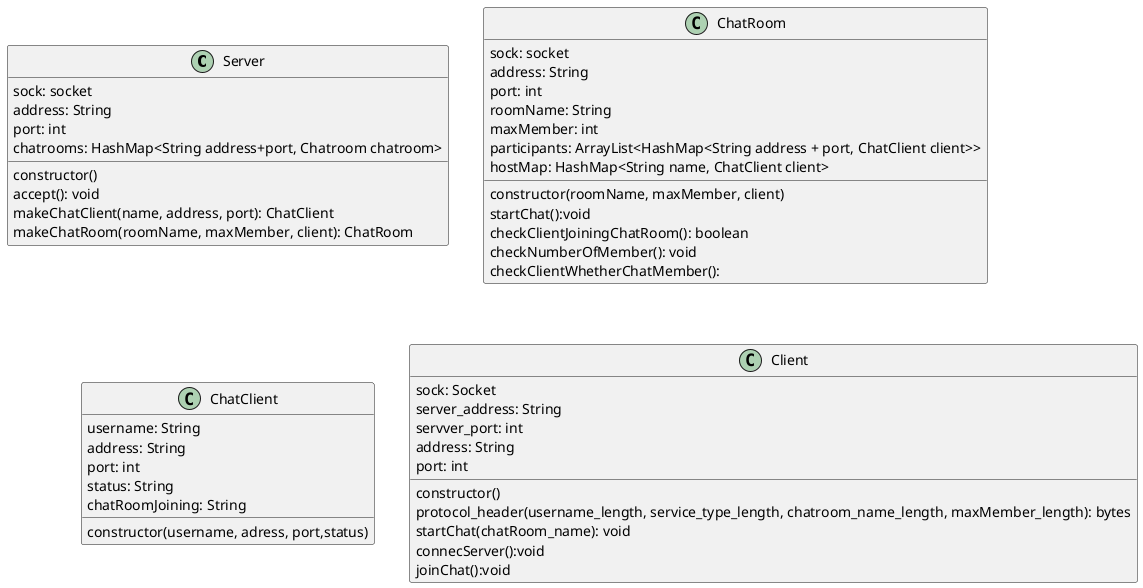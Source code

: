 @startuml all

' サーバー側のコード。クライアントのリクエストを受けて、チャットルームを作成したり、チャットルームにジョインさせたりする
class Server{
    sock: socket
    address: String
    port: int
    chatrooms: HashMap<String address+port, Chatroom chatroom>
    constructor()
    accept(): void
    makeChatClient(name, address, port): ChatClient
    makeChatRoom(roomName, maxMember, client): ChatRoom   
}

class ChatRoom{
    sock: socket
    address: String
    port: int
    roomName: String
    maxMember: int
    participants: ArrayList<HashMap<String address + port, ChatClient client>>
    hostMap: HashMap<String name, ChatClient client>
    constructor(roomName, maxMember, client)
    startChat():void
    checkClientJoiningChatRoom(): boolean
    checkNumberOfMember(): void
    checkClientWhetherChatMember():

}

class ChatClient{
    username: String
    address: String
    port: int
    status: String 
    chatRoomJoining: String
    constructor(username, adress, port,status)
}

class Client{
    sock: Socket
    server_address: String
    servver_port: int
    address: String
    port: int
    constructor()
    protocol_header(username_length, service_type_length, chatroom_name_length, maxMember_length): bytes
    startChat(chatRoom_name): void
    connecServer():void
    joinChat():void
}


@enduml


サービスの流れ
・ユーザー名を入力
・「新しいチャットルームを作成しますか？」「既存のチャットルームに参加しますか？」

【チャットルームを作成する場合】
・「チャットルームの名前、最大参加者数を入力してください」
・作成したクライアントがホストとして指定されたチャットルームが作成される
・「このチャットルームを終了しますか？」

【既存のチャットルームに参加する場合】
・「参加したいチャットルームのアドレスとポートを入力してくだい」
・「○○がホストの、｛チャットルーム名｝に参加しますか？」
・チャットルームに参加
・「このチャットルームから退出しますか？」

システムの流れ
【サーバー側】
・Python3 server.pyを実行
・ユーザーに名前を促す
・サービス内容を促す
・チャットルームを作成する場合は、TCP接続をして、チャットルームの名前と最大参加者数を促す
・チャットルームを作成して、チャットルーム側でホストに対してUDP接続をする

・既存のチャットルームに参加する場合は、HashMapでチャットルームを検索
・チャットルームにクライアントを追加して、UDP接続

【クライアント側】
・Python3 client.pyを実行
・名前を入力
・サービス内容を選択
・新しいチャットルームを作成する場合は、TCP接続を開始、名前と最大参加者数を入力する
・チャットルームに参加して、チャットを開始する

・既存のチャットルームに参加する場合は、参加したいチャットルームの名前を入力する
・チャットルームに参加して、チャットを開始する



memo
・TCP接続の場合は、サーバー側のアドレス（ポート）が必要。クライアントはそこにソケットを接続するから、クライアント側のアドレス（ポート）は不要。
・UDP接続の場合は、サーバー側とクライアント側両方ともアドレス（ポート）が必要。クライアントはデータを受信する際は、自分のアドレス（ポート）に紐づける。送信する際はサーバー側のアドレス（ポート）に対して送信する。
